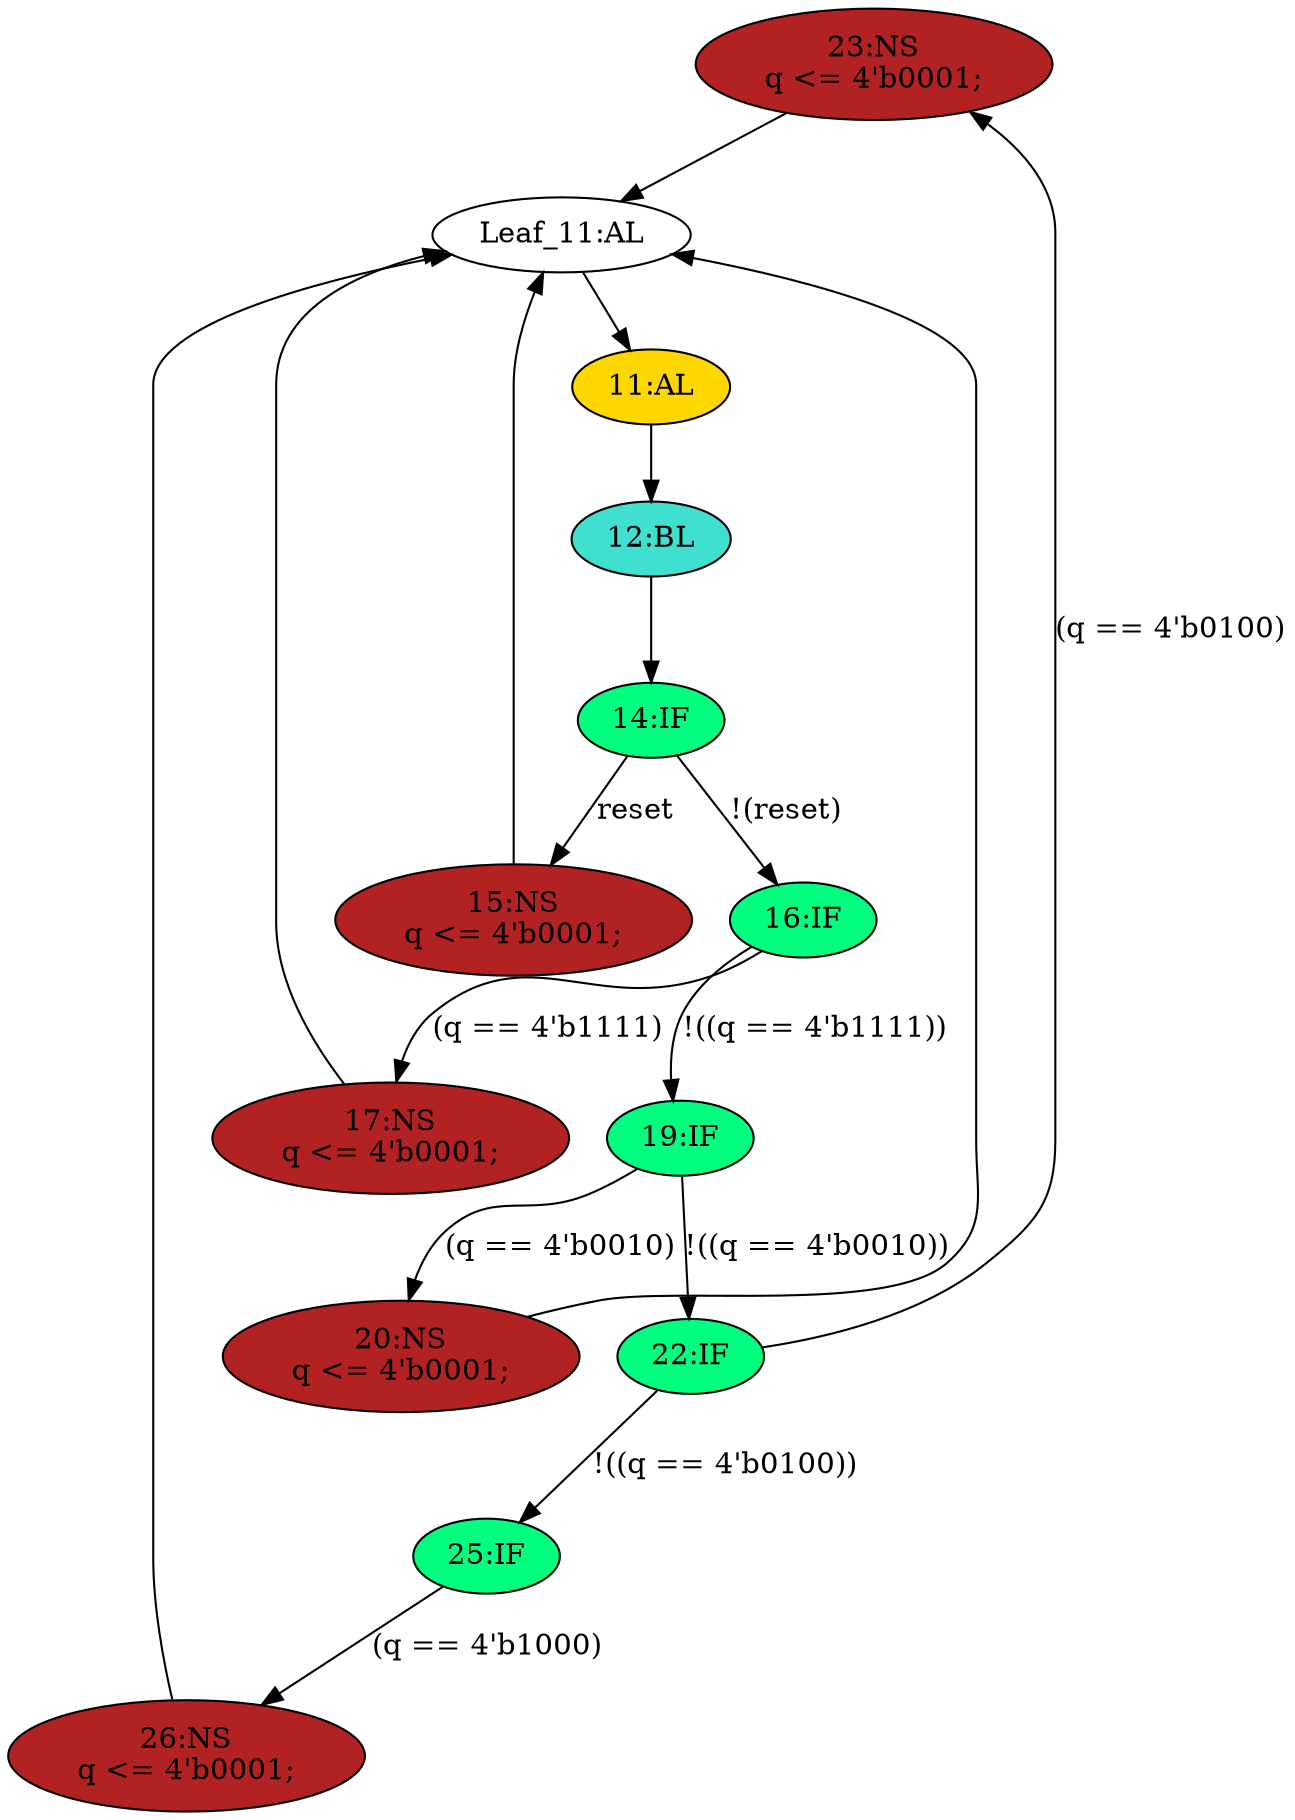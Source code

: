 strict digraph "compose( ,  )" {
	node [label="\N"];
	"23:NS"	[ast="<pyverilog.vparser.ast.NonblockingSubstitution object at 0x7f0f07a66950>",
		fillcolor=firebrick,
		label="23:NS
q <= 4'b0001;",
		statements="[<pyverilog.vparser.ast.NonblockingSubstitution object at 0x7f0f07a66950>]",
		style=filled,
		typ=NonblockingSubstitution];
	"Leaf_11:AL"	[def_var="['q']",
		label="Leaf_11:AL"];
	"23:NS" -> "Leaf_11:AL"	[cond="[]",
		lineno=None];
	"11:AL"	[ast="<pyverilog.vparser.ast.Always object at 0x7f0f07af5e10>",
		clk_sens=True,
		fillcolor=gold,
		label="11:AL",
		sens="['clk', 'reset']",
		statements="[]",
		style=filled,
		typ=Always,
		use_var="['reset', 'q']"];
	"Leaf_11:AL" -> "11:AL";
	"19:IF"	[ast="<pyverilog.vparser.ast.IfStatement object at 0x7f0f07a71390>",
		fillcolor=springgreen,
		label="19:IF",
		statements="[]",
		style=filled,
		typ=IfStatement];
	"22:IF"	[ast="<pyverilog.vparser.ast.IfStatement object at 0x7f0f07a66850>",
		fillcolor=springgreen,
		label="22:IF",
		statements="[]",
		style=filled,
		typ=IfStatement];
	"19:IF" -> "22:IF"	[cond="['q']",
		label="!((q == 4'b0010))",
		lineno=19];
	"20:NS"	[ast="<pyverilog.vparser.ast.NonblockingSubstitution object at 0x7f0f07a71650>",
		fillcolor=firebrick,
		label="20:NS
q <= 4'b0001;",
		statements="[<pyverilog.vparser.ast.NonblockingSubstitution object at 0x7f0f07a71650>]",
		style=filled,
		typ=NonblockingSubstitution];
	"19:IF" -> "20:NS"	[cond="['q']",
		label="(q == 4'b0010)",
		lineno=19];
	"12:BL"	[ast="<pyverilog.vparser.ast.Block object at 0x7f0f07af5690>",
		fillcolor=turquoise,
		label="12:BL",
		statements="[]",
		style=filled,
		typ=Block];
	"14:IF"	[ast="<pyverilog.vparser.ast.IfStatement object at 0x7f0f07a77390>",
		fillcolor=springgreen,
		label="14:IF",
		statements="[]",
		style=filled,
		typ=IfStatement];
	"12:BL" -> "14:IF"	[cond="[]",
		lineno=None];
	"25:IF"	[ast="<pyverilog.vparser.ast.IfStatement object at 0x7f0f07a66f50>",
		fillcolor=springgreen,
		label="25:IF",
		statements="[]",
		style=filled,
		typ=IfStatement];
	"26:NS"	[ast="<pyverilog.vparser.ast.NonblockingSubstitution object at 0x7f0f092ff450>",
		fillcolor=firebrick,
		label="26:NS
q <= 4'b0001;",
		statements="[<pyverilog.vparser.ast.NonblockingSubstitution object at 0x7f0f092ff450>]",
		style=filled,
		typ=NonblockingSubstitution];
	"25:IF" -> "26:NS"	[cond="['q']",
		label="(q == 4'b1000)",
		lineno=25];
	"15:NS"	[ast="<pyverilog.vparser.ast.NonblockingSubstitution object at 0x7f0f077d6910>",
		fillcolor=firebrick,
		label="15:NS
q <= 4'b0001;",
		statements="[<pyverilog.vparser.ast.NonblockingSubstitution object at 0x7f0f077d6910>]",
		style=filled,
		typ=NonblockingSubstitution];
	"15:NS" -> "Leaf_11:AL"	[cond="[]",
		lineno=None];
	"26:NS" -> "Leaf_11:AL"	[cond="[]",
		lineno=None];
	"16:IF"	[ast="<pyverilog.vparser.ast.IfStatement object at 0x7f0f07a63210>",
		fillcolor=springgreen,
		label="16:IF",
		statements="[]",
		style=filled,
		typ=IfStatement];
	"16:IF" -> "19:IF"	[cond="['q']",
		label="!((q == 4'b1111))",
		lineno=16];
	"17:NS"	[ast="<pyverilog.vparser.ast.NonblockingSubstitution object at 0x7f0f07a63890>",
		fillcolor=firebrick,
		label="17:NS
q <= 4'b0001;",
		statements="[<pyverilog.vparser.ast.NonblockingSubstitution object at 0x7f0f07a63890>]",
		style=filled,
		typ=NonblockingSubstitution];
	"16:IF" -> "17:NS"	[cond="['q']",
		label="(q == 4'b1111)",
		lineno=16];
	"22:IF" -> "23:NS"	[cond="['q']",
		label="(q == 4'b0100)",
		lineno=22];
	"22:IF" -> "25:IF"	[cond="['q']",
		label="!((q == 4'b0100))",
		lineno=22];
	"14:IF" -> "15:NS"	[cond="['reset']",
		label=reset,
		lineno=14];
	"14:IF" -> "16:IF"	[cond="['reset']",
		label="!(reset)",
		lineno=14];
	"17:NS" -> "Leaf_11:AL"	[cond="[]",
		lineno=None];
	"11:AL" -> "12:BL"	[cond="[]",
		lineno=None];
	"20:NS" -> "Leaf_11:AL"	[cond="[]",
		lineno=None];
}
